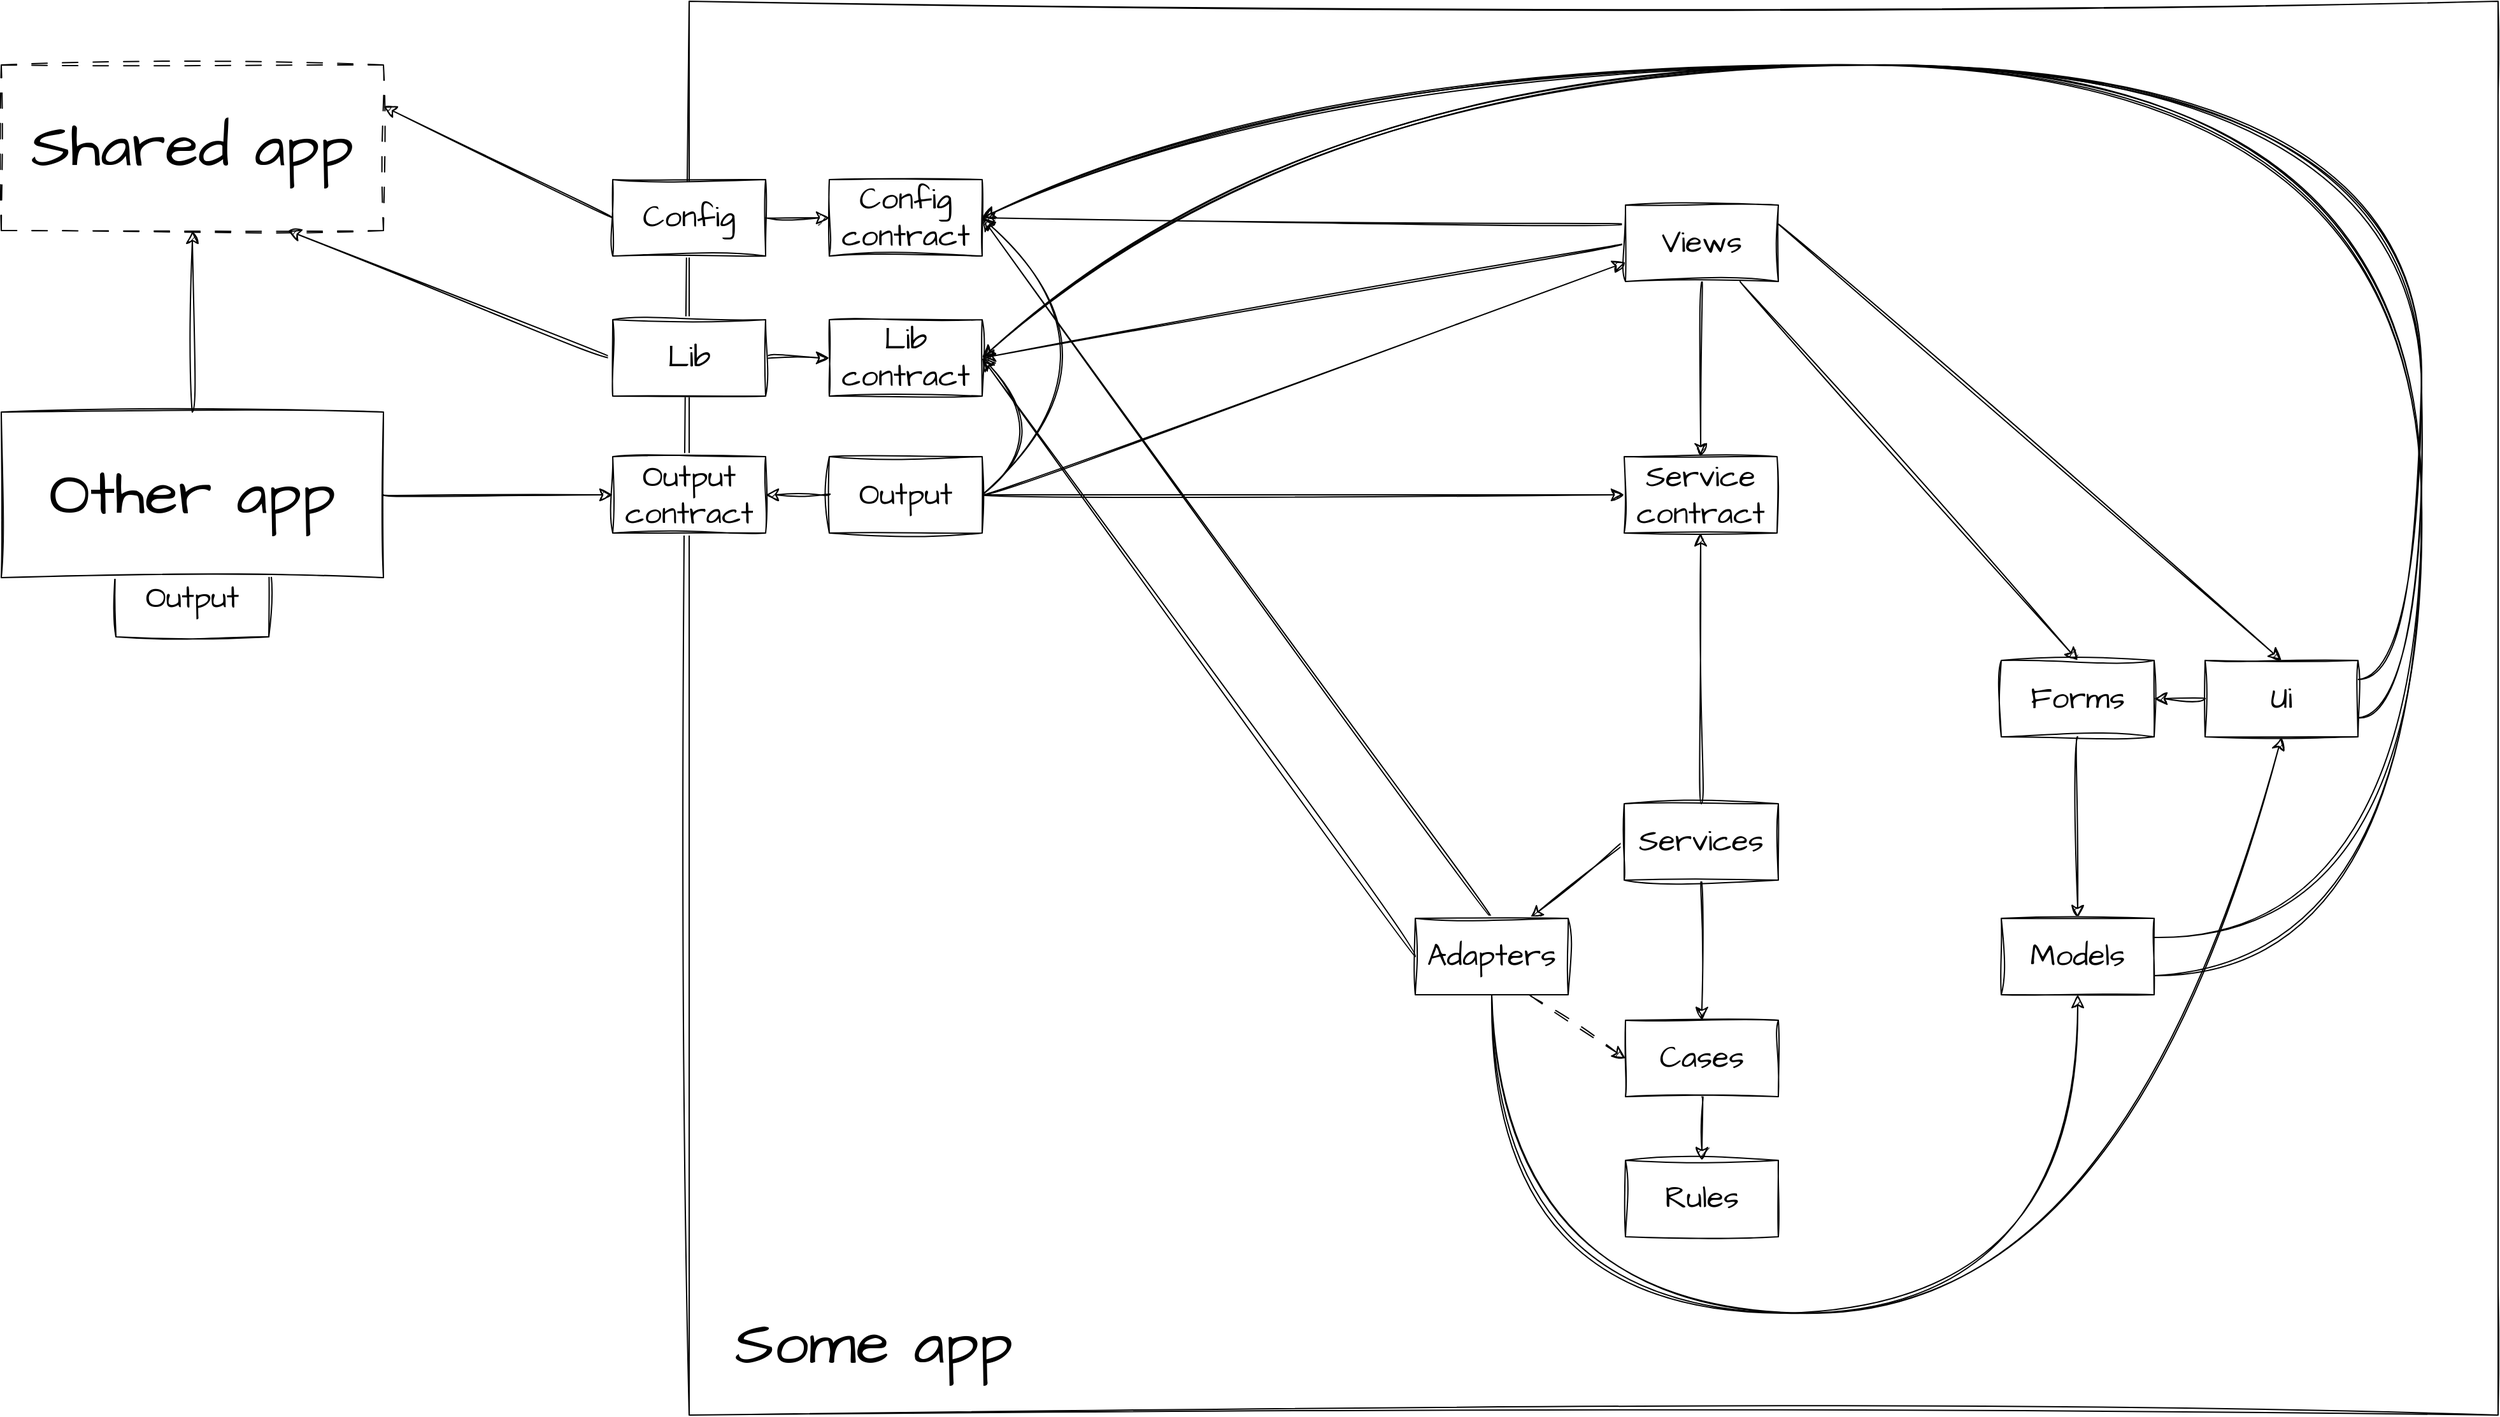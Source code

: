 <mxfile version="22.1.16" type="device">
  <diagram name="Страница — 1" id="mVnU4jTq70OQOzZevwu1">
    <mxGraphModel dx="3090" dy="665" grid="1" gridSize="10" guides="1" tooltips="1" connect="1" arrows="1" fold="1" page="0" pageScale="1" pageWidth="827" pageHeight="1169" background="none" math="0" shadow="0">
      <root>
        <mxCell id="0" />
        <mxCell id="1" parent="0" />
        <mxCell id="UX74rwGG2f7QxYB9D0yo-148" value="" style="rounded=0;whiteSpace=wrap;html=1;sketch=1;hachureGap=4;jiggle=2;curveFitting=1;fontFamily=Architects Daughter;fontSource=https%3A%2F%2Ffonts.googleapis.com%2Fcss%3Ffamily%3DArchitects%2BDaughter;fontSize=20;" parent="1" vertex="1">
          <mxGeometry x="-460" y="920" width="1420" height="1110" as="geometry" />
        </mxCell>
        <mxCell id="UX74rwGG2f7QxYB9D0yo-84" value="Rules" style="rounded=0;whiteSpace=wrap;html=1;sketch=1;hachureGap=4;jiggle=2;curveFitting=1;fontFamily=Architects Daughter;fontSource=https%3A%2F%2Ffonts.googleapis.com%2Fcss%3Ffamily%3DArchitects%2BDaughter;fontSize=24;" parent="1" vertex="1">
          <mxGeometry x="275" y="1830" width="120" height="60" as="geometry" />
        </mxCell>
        <mxCell id="UX74rwGG2f7QxYB9D0yo-85" style="edgeStyle=none;curved=1;rounded=0;sketch=1;hachureGap=4;jiggle=2;curveFitting=1;orthogonalLoop=1;jettySize=auto;html=1;exitX=0.5;exitY=1;exitDx=0;exitDy=0;entryX=0.5;entryY=0;entryDx=0;entryDy=0;fontFamily=Architects Daughter;fontSource=https%3A%2F%2Ffonts.googleapis.com%2Fcss%3Ffamily%3DArchitects%2BDaughter;fontSize=16;startSize=8;endSize=8;" parent="1" source="UX74rwGG2f7QxYB9D0yo-86" target="UX74rwGG2f7QxYB9D0yo-84" edge="1">
          <mxGeometry relative="1" as="geometry" />
        </mxCell>
        <mxCell id="UX74rwGG2f7QxYB9D0yo-86" value="Cases" style="rounded=0;whiteSpace=wrap;html=1;sketch=1;hachureGap=4;jiggle=2;curveFitting=1;fontFamily=Architects Daughter;fontSource=https%3A%2F%2Ffonts.googleapis.com%2Fcss%3Ffamily%3DArchitects%2BDaughter;fontSize=24;" parent="1" vertex="1">
          <mxGeometry x="275" y="1720" width="120" height="60" as="geometry" />
        </mxCell>
        <mxCell id="UX74rwGG2f7QxYB9D0yo-87" style="edgeStyle=none;curved=1;rounded=0;sketch=1;hachureGap=4;jiggle=2;curveFitting=1;orthogonalLoop=1;jettySize=auto;html=1;exitX=0.5;exitY=1;exitDx=0;exitDy=0;entryX=0.5;entryY=0;entryDx=0;entryDy=0;fontFamily=Architects Daughter;fontSource=https%3A%2F%2Ffonts.googleapis.com%2Fcss%3Ffamily%3DArchitects%2BDaughter;fontSize=16;startSize=8;endSize=8;" parent="1" source="_jhVTj18RMerrXNWrsl8-9" target="UX74rwGG2f7QxYB9D0yo-86" edge="1">
          <mxGeometry relative="1" as="geometry" />
        </mxCell>
        <mxCell id="UX74rwGG2f7QxYB9D0yo-89" value="Service&lt;br style=&quot;font-size: 24px;&quot;&gt;contract" style="rounded=0;whiteSpace=wrap;html=1;sketch=1;hachureGap=4;jiggle=2;curveFitting=1;fontFamily=Architects Daughter;fontSource=https%3A%2F%2Ffonts.googleapis.com%2Fcss%3Ffamily%3DArchitects%2BDaughter;fontSize=24;" parent="1" vertex="1">
          <mxGeometry x="274" y="1277.5" width="120" height="60" as="geometry" />
        </mxCell>
        <mxCell id="UX74rwGG2f7QxYB9D0yo-97" style="edgeStyle=none;curved=1;rounded=0;sketch=1;hachureGap=4;jiggle=2;curveFitting=1;orthogonalLoop=1;jettySize=auto;html=1;exitX=0.5;exitY=1;exitDx=0;exitDy=0;entryX=0.5;entryY=0;entryDx=0;entryDy=0;fontFamily=Architects Daughter;fontSource=https%3A%2F%2Ffonts.googleapis.com%2Fcss%3Ffamily%3DArchitects%2BDaughter;fontSize=16;startSize=8;endSize=8;" parent="1" source="UX74rwGG2f7QxYB9D0yo-102" target="UX74rwGG2f7QxYB9D0yo-89" edge="1">
          <mxGeometry relative="1" as="geometry" />
        </mxCell>
        <mxCell id="hDsHlZ-aKoO3E3blfvCy-57" style="edgeStyle=none;curved=1;rounded=0;sketch=1;hachureGap=4;jiggle=2;curveFitting=1;orthogonalLoop=1;jettySize=auto;html=1;exitX=0;exitY=0.5;exitDx=0;exitDy=0;entryX=1;entryY=0.5;entryDx=0;entryDy=0;fontFamily=Architects Daughter;fontSource=https%3A%2F%2Ffonts.googleapis.com%2Fcss%3Ffamily%3DArchitects%2BDaughter;fontSize=16;startSize=8;endSize=8;" edge="1" parent="1" source="UX74rwGG2f7QxYB9D0yo-102" target="hDsHlZ-aKoO3E3blfvCy-7">
          <mxGeometry relative="1" as="geometry" />
        </mxCell>
        <mxCell id="hDsHlZ-aKoO3E3blfvCy-58" style="edgeStyle=none;curved=1;rounded=0;sketch=1;hachureGap=4;jiggle=2;curveFitting=1;orthogonalLoop=1;jettySize=auto;html=1;exitX=0;exitY=0.25;exitDx=0;exitDy=0;entryX=1;entryY=0.5;entryDx=0;entryDy=0;fontFamily=Architects Daughter;fontSource=https%3A%2F%2Ffonts.googleapis.com%2Fcss%3Ffamily%3DArchitects%2BDaughter;fontSize=16;startSize=8;endSize=8;" edge="1" parent="1" source="UX74rwGG2f7QxYB9D0yo-102" target="hDsHlZ-aKoO3E3blfvCy-13">
          <mxGeometry relative="1" as="geometry" />
        </mxCell>
        <mxCell id="hDsHlZ-aKoO3E3blfvCy-64" style="edgeStyle=none;curved=1;rounded=0;sketch=1;hachureGap=4;jiggle=2;curveFitting=1;orthogonalLoop=1;jettySize=auto;html=1;exitX=1;exitY=0.25;exitDx=0;exitDy=0;entryX=0.5;entryY=0;entryDx=0;entryDy=0;fontFamily=Architects Daughter;fontSource=https%3A%2F%2Ffonts.googleapis.com%2Fcss%3Ffamily%3DArchitects%2BDaughter;fontSize=16;startSize=8;endSize=8;" edge="1" parent="1" source="UX74rwGG2f7QxYB9D0yo-102" target="hDsHlZ-aKoO3E3blfvCy-45">
          <mxGeometry relative="1" as="geometry" />
        </mxCell>
        <mxCell id="hDsHlZ-aKoO3E3blfvCy-66" style="edgeStyle=none;curved=1;rounded=0;sketch=1;hachureGap=4;jiggle=2;curveFitting=1;orthogonalLoop=1;jettySize=auto;html=1;exitX=0.75;exitY=1;exitDx=0;exitDy=0;entryX=0.5;entryY=0;entryDx=0;entryDy=0;fontFamily=Architects Daughter;fontSource=https%3A%2F%2Ffonts.googleapis.com%2Fcss%3Ffamily%3DArchitects%2BDaughter;fontSize=16;startSize=8;endSize=8;" edge="1" parent="1" source="UX74rwGG2f7QxYB9D0yo-102" target="UX74rwGG2f7QxYB9D0yo-109">
          <mxGeometry relative="1" as="geometry" />
        </mxCell>
        <mxCell id="UX74rwGG2f7QxYB9D0yo-102" value="Views" style="rounded=0;whiteSpace=wrap;html=1;sketch=1;hachureGap=4;jiggle=2;curveFitting=1;fontFamily=Architects Daughter;fontSource=https%3A%2F%2Ffonts.googleapis.com%2Fcss%3Ffamily%3DArchitects%2BDaughter;fontSize=24;" parent="1" vertex="1">
          <mxGeometry x="275" y="1080" width="120" height="60" as="geometry" />
        </mxCell>
        <mxCell id="hDsHlZ-aKoO3E3blfvCy-43" style="edgeStyle=none;curved=1;rounded=0;sketch=1;hachureGap=4;jiggle=2;curveFitting=1;orthogonalLoop=1;jettySize=auto;html=1;exitX=0.5;exitY=1;exitDx=0;exitDy=0;entryX=0.5;entryY=0;entryDx=0;entryDy=0;fontFamily=Architects Daughter;fontSource=https%3A%2F%2Ffonts.googleapis.com%2Fcss%3Ffamily%3DArchitects%2BDaughter;fontSize=16;startSize=8;endSize=8;" edge="1" parent="1" source="UX74rwGG2f7QxYB9D0yo-109" target="UX74rwGG2f7QxYB9D0yo-114">
          <mxGeometry relative="1" as="geometry" />
        </mxCell>
        <mxCell id="UX74rwGG2f7QxYB9D0yo-109" value="Forms" style="rounded=0;whiteSpace=wrap;html=1;sketch=1;hachureGap=4;jiggle=2;curveFitting=1;fontFamily=Architects Daughter;fontSource=https%3A%2F%2Ffonts.googleapis.com%2Fcss%3Ffamily%3DArchitects%2BDaughter;fontSize=24;" parent="1" vertex="1">
          <mxGeometry x="570" y="1437.5" width="120" height="60" as="geometry" />
        </mxCell>
        <mxCell id="hDsHlZ-aKoO3E3blfvCy-74" style="edgeStyle=none;curved=1;rounded=0;sketch=1;hachureGap=4;jiggle=2;curveFitting=1;orthogonalLoop=1;jettySize=auto;html=1;exitX=1;exitY=0.25;exitDx=0;exitDy=0;fontFamily=Architects Daughter;fontSource=https%3A%2F%2Ffonts.googleapis.com%2Fcss%3Ffamily%3DArchitects%2BDaughter;fontSize=16;startSize=8;endSize=8;" edge="1" parent="1" source="UX74rwGG2f7QxYB9D0yo-114">
          <mxGeometry relative="1" as="geometry">
            <mxPoint x="-230" y="1090" as="targetPoint" />
            <Array as="points">
              <mxPoint x="900" y="1655" />
              <mxPoint x="900" y="970" />
              <mxPoint x="30" y="970" />
            </Array>
          </mxGeometry>
        </mxCell>
        <mxCell id="hDsHlZ-aKoO3E3blfvCy-77" style="edgeStyle=none;curved=1;rounded=0;sketch=1;hachureGap=4;jiggle=2;curveFitting=1;orthogonalLoop=1;jettySize=auto;html=1;exitX=1;exitY=0.75;exitDx=0;exitDy=0;fontFamily=Architects Daughter;fontSource=https%3A%2F%2Ffonts.googleapis.com%2Fcss%3Ffamily%3DArchitects%2BDaughter;fontSize=16;startSize=8;endSize=8;" edge="1" parent="1" source="UX74rwGG2f7QxYB9D0yo-114">
          <mxGeometry relative="1" as="geometry">
            <mxPoint x="-230" y="1200" as="targetPoint" />
            <Array as="points">
              <mxPoint x="900" y="1680" />
              <mxPoint x="900" y="970" />
              <mxPoint x="30" y="970" />
            </Array>
          </mxGeometry>
        </mxCell>
        <mxCell id="UX74rwGG2f7QxYB9D0yo-114" value="Models" style="rounded=0;whiteSpace=wrap;html=1;sketch=1;hachureGap=4;jiggle=2;curveFitting=1;fontFamily=Architects Daughter;fontSource=https%3A%2F%2Ffonts.googleapis.com%2Fcss%3Ffamily%3DArchitects%2BDaughter;fontSize=24;" parent="1" vertex="1">
          <mxGeometry x="570" y="1640" width="120" height="60" as="geometry" />
        </mxCell>
        <mxCell id="_jhVTj18RMerrXNWrsl8-7" style="edgeStyle=none;curved=1;rounded=0;sketch=1;hachureGap=4;jiggle=2;curveFitting=1;orthogonalLoop=1;jettySize=auto;html=1;exitX=0;exitY=0.5;exitDx=0;exitDy=0;entryX=1;entryY=0.5;entryDx=0;entryDy=0;fontFamily=Architects Daughter;fontSource=https%3A%2F%2Ffonts.googleapis.com%2Fcss%3Ffamily%3DArchitects%2BDaughter;fontSize=16;startSize=8;endSize=8;" parent="1" source="UX74rwGG2f7QxYB9D0yo-122" target="_jhVTj18RMerrXNWrsl8-3" edge="1">
          <mxGeometry relative="1" as="geometry" />
        </mxCell>
        <mxCell id="hDsHlZ-aKoO3E3blfvCy-26" style="edgeStyle=none;curved=1;rounded=0;sketch=1;hachureGap=4;jiggle=2;curveFitting=1;orthogonalLoop=1;jettySize=auto;html=1;exitX=1;exitY=0.5;exitDx=0;exitDy=0;entryX=0;entryY=0.5;entryDx=0;entryDy=0;fontFamily=Architects Daughter;fontSource=https%3A%2F%2Ffonts.googleapis.com%2Fcss%3Ffamily%3DArchitects%2BDaughter;fontSize=16;startSize=8;endSize=8;" edge="1" parent="1" source="UX74rwGG2f7QxYB9D0yo-122" target="UX74rwGG2f7QxYB9D0yo-89">
          <mxGeometry relative="1" as="geometry" />
        </mxCell>
        <mxCell id="hDsHlZ-aKoO3E3blfvCy-27" style="edgeStyle=none;curved=1;rounded=0;sketch=1;hachureGap=4;jiggle=2;curveFitting=1;orthogonalLoop=1;jettySize=auto;html=1;exitX=1;exitY=0.5;exitDx=0;exitDy=0;entryX=1;entryY=0.5;entryDx=0;entryDy=0;fontFamily=Architects Daughter;fontSource=https%3A%2F%2Ffonts.googleapis.com%2Fcss%3Ffamily%3DArchitects%2BDaughter;fontSize=16;startSize=8;endSize=8;" edge="1" parent="1" source="UX74rwGG2f7QxYB9D0yo-122" target="hDsHlZ-aKoO3E3blfvCy-7">
          <mxGeometry relative="1" as="geometry">
            <Array as="points">
              <mxPoint x="-170" y="1260" />
            </Array>
          </mxGeometry>
        </mxCell>
        <mxCell id="hDsHlZ-aKoO3E3blfvCy-28" style="edgeStyle=none;curved=1;rounded=0;sketch=1;hachureGap=4;jiggle=2;curveFitting=1;orthogonalLoop=1;jettySize=auto;html=1;exitX=1;exitY=0.5;exitDx=0;exitDy=0;entryX=1;entryY=0.5;entryDx=0;entryDy=0;fontFamily=Architects Daughter;fontSource=https%3A%2F%2Ffonts.googleapis.com%2Fcss%3Ffamily%3DArchitects%2BDaughter;fontSize=16;startSize=8;endSize=8;" edge="1" parent="1" source="UX74rwGG2f7QxYB9D0yo-122" target="hDsHlZ-aKoO3E3blfvCy-13">
          <mxGeometry relative="1" as="geometry">
            <Array as="points">
              <mxPoint x="-110" y="1200" />
            </Array>
          </mxGeometry>
        </mxCell>
        <mxCell id="hDsHlZ-aKoO3E3blfvCy-30" style="edgeStyle=none;curved=1;rounded=0;sketch=1;hachureGap=4;jiggle=2;curveFitting=1;orthogonalLoop=1;jettySize=auto;html=1;exitX=1;exitY=0.5;exitDx=0;exitDy=0;entryX=0;entryY=0.75;entryDx=0;entryDy=0;fontFamily=Architects Daughter;fontSource=https%3A%2F%2Ffonts.googleapis.com%2Fcss%3Ffamily%3DArchitects%2BDaughter;fontSize=16;startSize=8;endSize=8;" edge="1" parent="1" source="UX74rwGG2f7QxYB9D0yo-122" target="UX74rwGG2f7QxYB9D0yo-102">
          <mxGeometry relative="1" as="geometry" />
        </mxCell>
        <mxCell id="UX74rwGG2f7QxYB9D0yo-122" value="Output" style="rounded=0;whiteSpace=wrap;html=1;sketch=1;hachureGap=4;jiggle=2;curveFitting=1;fontFamily=Architects Daughter;fontSource=https%3A%2F%2Ffonts.googleapis.com%2Fcss%3Ffamily%3DArchitects%2BDaughter;fontSize=24;" parent="1" vertex="1">
          <mxGeometry x="-350" y="1277.5" width="120" height="60" as="geometry" />
        </mxCell>
        <mxCell id="UX74rwGG2f7QxYB9D0yo-612" value="&lt;font style=&quot;font-size: 48px;&quot;&gt;Shared app&lt;/font&gt;" style="rounded=0;whiteSpace=wrap;html=1;sketch=1;hachureGap=4;jiggle=2;curveFitting=1;fontFamily=Architects Daughter;fontSource=https%3A%2F%2Ffonts.googleapis.com%2Fcss%3Ffamily%3DArchitects%2BDaughter;fontSize=20;strokeColor=default;strokeWidth=1;perimeterSpacing=0;dashed=1;dashPattern=12 12;" parent="1" vertex="1">
          <mxGeometry x="-1000" y="970" width="300" height="130" as="geometry" />
        </mxCell>
        <mxCell id="UX74rwGG2f7QxYB9D0yo-613" value="Output" style="rounded=0;whiteSpace=wrap;html=1;sketch=1;hachureGap=4;jiggle=2;curveFitting=1;fontFamily=Architects Daughter;fontSource=https%3A%2F%2Ffonts.googleapis.com%2Fcss%3Ffamily%3DArchitects%2BDaughter;fontSize=24;" parent="1" vertex="1">
          <mxGeometry x="-910" y="1359" width="120" height="60" as="geometry" />
        </mxCell>
        <mxCell id="UX74rwGG2f7QxYB9D0yo-615" style="edgeStyle=none;curved=1;rounded=0;sketch=1;hachureGap=4;jiggle=2;curveFitting=1;orthogonalLoop=1;jettySize=auto;html=1;exitX=0.5;exitY=0;exitDx=0;exitDy=0;entryX=0.5;entryY=1;entryDx=0;entryDy=0;fontFamily=Architects Daughter;fontSource=https%3A%2F%2Ffonts.googleapis.com%2Fcss%3Ffamily%3DArchitects%2BDaughter;fontSize=16;startSize=8;endSize=8;" parent="1" source="UX74rwGG2f7QxYB9D0yo-617" target="UX74rwGG2f7QxYB9D0yo-612" edge="1">
          <mxGeometry relative="1" as="geometry">
            <mxPoint x="-850" y="1277.5" as="sourcePoint" />
          </mxGeometry>
        </mxCell>
        <mxCell id="_jhVTj18RMerrXNWrsl8-6" style="edgeStyle=none;curved=1;rounded=0;sketch=1;hachureGap=4;jiggle=2;curveFitting=1;orthogonalLoop=1;jettySize=auto;html=1;exitX=1;exitY=0.5;exitDx=0;exitDy=0;entryX=0;entryY=0.5;entryDx=0;entryDy=0;fontFamily=Architects Daughter;fontSource=https%3A%2F%2Ffonts.googleapis.com%2Fcss%3Ffamily%3DArchitects%2BDaughter;fontSize=16;startSize=8;endSize=8;" parent="1" source="UX74rwGG2f7QxYB9D0yo-617" target="_jhVTj18RMerrXNWrsl8-3" edge="1">
          <mxGeometry relative="1" as="geometry">
            <mxPoint x="-790" y="1307.5" as="sourcePoint" />
          </mxGeometry>
        </mxCell>
        <mxCell id="UX74rwGG2f7QxYB9D0yo-617" value="&lt;font style=&quot;font-size: 48px;&quot;&gt;Other app&lt;/font&gt;" style="rounded=0;whiteSpace=wrap;html=1;sketch=1;hachureGap=4;jiggle=2;curveFitting=1;fontFamily=Architects Daughter;fontSource=https%3A%2F%2Ffonts.googleapis.com%2Fcss%3Ffamily%3DArchitects%2BDaughter;fontSize=20;strokeColor=default;strokeWidth=1;perimeterSpacing=0;" parent="1" vertex="1">
          <mxGeometry x="-1000" y="1242.5" width="300" height="130" as="geometry" />
        </mxCell>
        <mxCell id="_jhVTj18RMerrXNWrsl8-2" value="&lt;span style=&quot;color: rgb(0, 0, 0); font-family: &amp;quot;Architects Daughter&amp;quot;; font-size: 48px; font-style: normal; font-variant-ligatures: normal; font-variant-caps: normal; font-weight: 400; letter-spacing: normal; orphans: 2; text-indent: 0px; text-transform: none; widows: 2; word-spacing: 0px; -webkit-text-stroke-width: 0px; background-color: rgb(255, 255, 255); text-decoration-thickness: initial; text-decoration-style: initial; text-decoration-color: initial; float: none; display: inline !important;&quot;&gt;Some app&lt;/span&gt;" style="text;whiteSpace=wrap;html=1;fontSize=48;fontFamily=Architects Daughter;align=center;" parent="1" vertex="1">
          <mxGeometry x="-460" y="1940" width="290" height="70" as="geometry" />
        </mxCell>
        <mxCell id="_jhVTj18RMerrXNWrsl8-3" value="Output contract" style="rounded=0;whiteSpace=wrap;html=1;sketch=1;hachureGap=4;jiggle=2;curveFitting=1;fontFamily=Architects Daughter;fontSource=https%3A%2F%2Ffonts.googleapis.com%2Fcss%3Ffamily%3DArchitects%2BDaughter;fontSize=24;" parent="1" vertex="1">
          <mxGeometry x="-520" y="1277.5" width="120" height="60" as="geometry" />
        </mxCell>
        <mxCell id="_jhVTj18RMerrXNWrsl8-27" style="edgeStyle=none;curved=1;rounded=0;sketch=1;hachureGap=4;jiggle=2;curveFitting=1;orthogonalLoop=1;jettySize=auto;html=1;exitX=0.5;exitY=0;exitDx=0;exitDy=0;entryX=0.5;entryY=1;entryDx=0;entryDy=0;fontFamily=Architects Daughter;fontSource=https%3A%2F%2Ffonts.googleapis.com%2Fcss%3Ffamily%3DArchitects%2BDaughter;fontSize=16;startSize=8;endSize=8;" parent="1" source="_jhVTj18RMerrXNWrsl8-9" target="UX74rwGG2f7QxYB9D0yo-89" edge="1">
          <mxGeometry relative="1" as="geometry" />
        </mxCell>
        <mxCell id="hDsHlZ-aKoO3E3blfvCy-34" style="edgeStyle=none;curved=1;rounded=0;sketch=1;hachureGap=4;jiggle=2;curveFitting=1;orthogonalLoop=1;jettySize=auto;html=1;exitX=0;exitY=0.5;exitDx=0;exitDy=0;entryX=0.75;entryY=0;entryDx=0;entryDy=0;fontFamily=Architects Daughter;fontSource=https%3A%2F%2Ffonts.googleapis.com%2Fcss%3Ffamily%3DArchitects%2BDaughter;fontSize=16;startSize=8;endSize=8;" edge="1" parent="1" source="_jhVTj18RMerrXNWrsl8-9" target="hDsHlZ-aKoO3E3blfvCy-31">
          <mxGeometry relative="1" as="geometry" />
        </mxCell>
        <mxCell id="_jhVTj18RMerrXNWrsl8-9" value="Services" style="rounded=0;whiteSpace=wrap;html=1;sketch=1;hachureGap=4;jiggle=2;curveFitting=1;fontFamily=Architects Daughter;fontSource=https%3A%2F%2Ffonts.googleapis.com%2Fcss%3Ffamily%3DArchitects%2BDaughter;fontSize=24;" parent="1" vertex="1">
          <mxGeometry x="274" y="1550" width="121" height="60" as="geometry" />
        </mxCell>
        <mxCell id="hDsHlZ-aKoO3E3blfvCy-4" style="edgeStyle=none;curved=1;rounded=0;sketch=1;hachureGap=4;jiggle=2;curveFitting=1;orthogonalLoop=1;jettySize=auto;html=1;entryX=1;entryY=1;entryDx=0;entryDy=0;fontFamily=Architects Daughter;fontSource=https%3A%2F%2Ffonts.googleapis.com%2Fcss%3Ffamily%3DArchitects%2BDaughter;fontSize=16;startSize=8;endSize=8;" edge="1" parent="1">
          <mxGeometry relative="1" as="geometry">
            <mxPoint x="-400" y="1220" as="sourcePoint" />
            <mxPoint x="-400" y="1220" as="targetPoint" />
          </mxGeometry>
        </mxCell>
        <mxCell id="hDsHlZ-aKoO3E3blfvCy-7" value="Lib&lt;br&gt;contract" style="rounded=0;whiteSpace=wrap;html=1;sketch=1;hachureGap=4;jiggle=2;curveFitting=1;fontFamily=Architects Daughter;fontSource=https%3A%2F%2Ffonts.googleapis.com%2Fcss%3Ffamily%3DArchitects%2BDaughter;fontSize=24;" vertex="1" parent="1">
          <mxGeometry x="-350" y="1170" width="120" height="60" as="geometry" />
        </mxCell>
        <mxCell id="hDsHlZ-aKoO3E3blfvCy-13" value="Config&lt;br&gt;contract" style="rounded=0;whiteSpace=wrap;html=1;sketch=1;hachureGap=4;jiggle=2;curveFitting=1;fontFamily=Architects Daughter;fontSource=https%3A%2F%2Ffonts.googleapis.com%2Fcss%3Ffamily%3DArchitects%2BDaughter;fontSize=24;" vertex="1" parent="1">
          <mxGeometry x="-350" y="1060" width="120" height="60" as="geometry" />
        </mxCell>
        <mxCell id="hDsHlZ-aKoO3E3blfvCy-20" style="edgeStyle=none;curved=1;rounded=0;sketch=1;hachureGap=4;jiggle=2;curveFitting=1;orthogonalLoop=1;jettySize=auto;html=1;exitX=0;exitY=0.5;exitDx=0;exitDy=0;entryX=0.75;entryY=1;entryDx=0;entryDy=0;fontFamily=Architects Daughter;fontSource=https%3A%2F%2Ffonts.googleapis.com%2Fcss%3Ffamily%3DArchitects%2BDaughter;fontSize=16;startSize=8;endSize=8;" edge="1" parent="1" source="hDsHlZ-aKoO3E3blfvCy-14" target="UX74rwGG2f7QxYB9D0yo-612">
          <mxGeometry relative="1" as="geometry" />
        </mxCell>
        <mxCell id="hDsHlZ-aKoO3E3blfvCy-25" style="edgeStyle=none;curved=1;rounded=0;sketch=1;hachureGap=4;jiggle=2;curveFitting=1;orthogonalLoop=1;jettySize=auto;html=1;exitX=1;exitY=0.5;exitDx=0;exitDy=0;entryX=0;entryY=0.5;entryDx=0;entryDy=0;fontFamily=Architects Daughter;fontSource=https%3A%2F%2Ffonts.googleapis.com%2Fcss%3Ffamily%3DArchitects%2BDaughter;fontSize=16;startSize=8;endSize=8;" edge="1" parent="1" source="hDsHlZ-aKoO3E3blfvCy-14" target="hDsHlZ-aKoO3E3blfvCy-7">
          <mxGeometry relative="1" as="geometry" />
        </mxCell>
        <mxCell id="hDsHlZ-aKoO3E3blfvCy-14" value="Lib" style="rounded=0;whiteSpace=wrap;html=1;sketch=1;hachureGap=4;jiggle=2;curveFitting=1;fontFamily=Architects Daughter;fontSource=https%3A%2F%2Ffonts.googleapis.com%2Fcss%3Ffamily%3DArchitects%2BDaughter;fontSize=24;" vertex="1" parent="1">
          <mxGeometry x="-520" y="1170" width="120" height="60" as="geometry" />
        </mxCell>
        <mxCell id="hDsHlZ-aKoO3E3blfvCy-23" style="edgeStyle=none;curved=1;rounded=0;sketch=1;hachureGap=4;jiggle=2;curveFitting=1;orthogonalLoop=1;jettySize=auto;html=1;exitX=0;exitY=0.5;exitDx=0;exitDy=0;entryX=1;entryY=0.25;entryDx=0;entryDy=0;fontFamily=Architects Daughter;fontSource=https%3A%2F%2Ffonts.googleapis.com%2Fcss%3Ffamily%3DArchitects%2BDaughter;fontSize=16;startSize=8;endSize=8;" edge="1" parent="1" source="hDsHlZ-aKoO3E3blfvCy-15" target="UX74rwGG2f7QxYB9D0yo-612">
          <mxGeometry relative="1" as="geometry" />
        </mxCell>
        <mxCell id="hDsHlZ-aKoO3E3blfvCy-24" style="edgeStyle=none;curved=1;rounded=0;sketch=1;hachureGap=4;jiggle=2;curveFitting=1;orthogonalLoop=1;jettySize=auto;html=1;exitX=1;exitY=0.5;exitDx=0;exitDy=0;entryX=0;entryY=0.5;entryDx=0;entryDy=0;fontFamily=Architects Daughter;fontSource=https%3A%2F%2Ffonts.googleapis.com%2Fcss%3Ffamily%3DArchitects%2BDaughter;fontSize=16;startSize=8;endSize=8;" edge="1" parent="1" source="hDsHlZ-aKoO3E3blfvCy-15" target="hDsHlZ-aKoO3E3blfvCy-13">
          <mxGeometry relative="1" as="geometry" />
        </mxCell>
        <mxCell id="hDsHlZ-aKoO3E3blfvCy-15" value="Config" style="rounded=0;whiteSpace=wrap;html=1;sketch=1;hachureGap=4;jiggle=2;curveFitting=1;fontFamily=Architects Daughter;fontSource=https%3A%2F%2Ffonts.googleapis.com%2Fcss%3Ffamily%3DArchitects%2BDaughter;fontSize=24;" vertex="1" parent="1">
          <mxGeometry x="-520" y="1060" width="120" height="60" as="geometry" />
        </mxCell>
        <mxCell id="hDsHlZ-aKoO3E3blfvCy-59" style="edgeStyle=none;curved=1;rounded=0;sketch=1;hachureGap=4;jiggle=2;curveFitting=1;orthogonalLoop=1;jettySize=auto;html=1;exitX=0.5;exitY=1;exitDx=0;exitDy=0;entryX=0.5;entryY=1;entryDx=0;entryDy=0;fontFamily=Architects Daughter;fontSource=https%3A%2F%2Ffonts.googleapis.com%2Fcss%3Ffamily%3DArchitects%2BDaughter;fontSize=16;startSize=8;endSize=8;" edge="1" parent="1" source="hDsHlZ-aKoO3E3blfvCy-31" target="UX74rwGG2f7QxYB9D0yo-114">
          <mxGeometry relative="1" as="geometry">
            <Array as="points">
              <mxPoint x="170" y="1950" />
              <mxPoint x="630" y="1950" />
            </Array>
          </mxGeometry>
        </mxCell>
        <mxCell id="hDsHlZ-aKoO3E3blfvCy-62" style="edgeStyle=none;curved=1;rounded=0;sketch=1;hachureGap=4;jiggle=2;curveFitting=1;orthogonalLoop=1;jettySize=auto;html=1;exitX=0.5;exitY=1;exitDx=0;exitDy=0;entryX=0.5;entryY=1;entryDx=0;entryDy=0;fontFamily=Architects Daughter;fontSource=https%3A%2F%2Ffonts.googleapis.com%2Fcss%3Ffamily%3DArchitects%2BDaughter;fontSize=16;startSize=8;endSize=8;" edge="1" parent="1" source="hDsHlZ-aKoO3E3blfvCy-31" target="hDsHlZ-aKoO3E3blfvCy-45">
          <mxGeometry relative="1" as="geometry">
            <Array as="points">
              <mxPoint x="180" y="1950" />
              <mxPoint x="670" y="1950" />
            </Array>
          </mxGeometry>
        </mxCell>
        <mxCell id="hDsHlZ-aKoO3E3blfvCy-68" style="edgeStyle=none;curved=1;rounded=0;sketch=1;hachureGap=4;jiggle=2;curveFitting=1;orthogonalLoop=1;jettySize=auto;html=1;exitX=0.5;exitY=0;exitDx=0;exitDy=0;entryX=1;entryY=0.5;entryDx=0;entryDy=0;fontFamily=Architects Daughter;fontSource=https%3A%2F%2Ffonts.googleapis.com%2Fcss%3Ffamily%3DArchitects%2BDaughter;fontSize=16;startSize=8;endSize=8;" edge="1" parent="1" source="hDsHlZ-aKoO3E3blfvCy-31" target="hDsHlZ-aKoO3E3blfvCy-13">
          <mxGeometry relative="1" as="geometry" />
        </mxCell>
        <mxCell id="hDsHlZ-aKoO3E3blfvCy-70" style="edgeStyle=none;curved=1;rounded=0;sketch=1;hachureGap=4;jiggle=2;curveFitting=1;orthogonalLoop=1;jettySize=auto;html=1;exitX=0;exitY=0.5;exitDx=0;exitDy=0;entryX=1;entryY=0.5;entryDx=0;entryDy=0;fontFamily=Architects Daughter;fontSource=https%3A%2F%2Ffonts.googleapis.com%2Fcss%3Ffamily%3DArchitects%2BDaughter;fontSize=16;startSize=8;endSize=8;" edge="1" parent="1" source="hDsHlZ-aKoO3E3blfvCy-31" target="hDsHlZ-aKoO3E3blfvCy-7">
          <mxGeometry relative="1" as="geometry" />
        </mxCell>
        <mxCell id="hDsHlZ-aKoO3E3blfvCy-31" value="Adapters" style="rounded=0;whiteSpace=wrap;html=1;sketch=1;hachureGap=4;jiggle=2;curveFitting=1;fontFamily=Architects Daughter;fontSource=https%3A%2F%2Ffonts.googleapis.com%2Fcss%3Ffamily%3DArchitects%2BDaughter;fontSize=24;" vertex="1" parent="1">
          <mxGeometry x="110" y="1640" width="120" height="60" as="geometry" />
        </mxCell>
        <mxCell id="hDsHlZ-aKoO3E3blfvCy-39" style="edgeStyle=none;curved=1;rounded=0;sketch=1;hachureGap=4;jiggle=2;curveFitting=1;orthogonalLoop=1;jettySize=auto;html=1;entryX=0;entryY=0.5;entryDx=0;entryDy=0;fontFamily=Architects Daughter;fontSource=https%3A%2F%2Ffonts.googleapis.com%2Fcss%3Ffamily%3DArchitects%2BDaughter;fontSize=16;startSize=8;endSize=8;dashed=1;dashPattern=12 12;exitX=0.75;exitY=1;exitDx=0;exitDy=0;" edge="1" parent="1" source="hDsHlZ-aKoO3E3blfvCy-31" target="UX74rwGG2f7QxYB9D0yo-86">
          <mxGeometry relative="1" as="geometry">
            <mxPoint x="130" y="1760" as="sourcePoint" />
            <mxPoint x="50" y="1830" as="targetPoint" />
          </mxGeometry>
        </mxCell>
        <mxCell id="hDsHlZ-aKoO3E3blfvCy-61" style="edgeStyle=none;curved=1;rounded=0;sketch=1;hachureGap=4;jiggle=2;curveFitting=1;orthogonalLoop=1;jettySize=auto;html=1;exitX=0;exitY=0.5;exitDx=0;exitDy=0;entryX=1;entryY=0.5;entryDx=0;entryDy=0;fontFamily=Architects Daughter;fontSource=https%3A%2F%2Ffonts.googleapis.com%2Fcss%3Ffamily%3DArchitects%2BDaughter;fontSize=16;startSize=8;endSize=8;" edge="1" parent="1" source="hDsHlZ-aKoO3E3blfvCy-45" target="UX74rwGG2f7QxYB9D0yo-109">
          <mxGeometry relative="1" as="geometry" />
        </mxCell>
        <mxCell id="hDsHlZ-aKoO3E3blfvCy-81" style="edgeStyle=none;curved=1;rounded=0;sketch=1;hachureGap=4;jiggle=2;curveFitting=1;orthogonalLoop=1;jettySize=auto;html=1;exitX=1;exitY=0.25;exitDx=0;exitDy=0;fontFamily=Architects Daughter;fontSource=https%3A%2F%2Ffonts.googleapis.com%2Fcss%3Ffamily%3DArchitects%2BDaughter;fontSize=16;startSize=8;endSize=8;" edge="1" parent="1" source="hDsHlZ-aKoO3E3blfvCy-45">
          <mxGeometry relative="1" as="geometry">
            <mxPoint x="-230" y="1090" as="targetPoint" />
            <Array as="points">
              <mxPoint x="900" y="1453" />
              <mxPoint x="900" y="970" />
              <mxPoint x="30" y="970" />
            </Array>
          </mxGeometry>
        </mxCell>
        <mxCell id="hDsHlZ-aKoO3E3blfvCy-82" style="edgeStyle=none;curved=1;rounded=0;sketch=1;hachureGap=4;jiggle=2;curveFitting=1;orthogonalLoop=1;jettySize=auto;html=1;exitX=1;exitY=0.75;exitDx=0;exitDy=0;fontFamily=Architects Daughter;fontSource=https%3A%2F%2Ffonts.googleapis.com%2Fcss%3Ffamily%3DArchitects%2BDaughter;fontSize=16;startSize=8;endSize=8;" edge="1" parent="1" source="hDsHlZ-aKoO3E3blfvCy-45">
          <mxGeometry relative="1" as="geometry">
            <mxPoint x="-230" y="1200" as="targetPoint" />
            <Array as="points">
              <mxPoint x="900" y="1483" />
              <mxPoint x="900" y="970" />
              <mxPoint x="30" y="970" />
            </Array>
          </mxGeometry>
        </mxCell>
        <mxCell id="hDsHlZ-aKoO3E3blfvCy-45" value="Ui" style="rounded=0;whiteSpace=wrap;html=1;sketch=1;hachureGap=4;jiggle=2;curveFitting=1;fontFamily=Architects Daughter;fontSource=https%3A%2F%2Ffonts.googleapis.com%2Fcss%3Ffamily%3DArchitects%2BDaughter;fontSize=24;" vertex="1" parent="1">
          <mxGeometry x="730" y="1437.5" width="120" height="60" as="geometry" />
        </mxCell>
      </root>
    </mxGraphModel>
  </diagram>
</mxfile>
